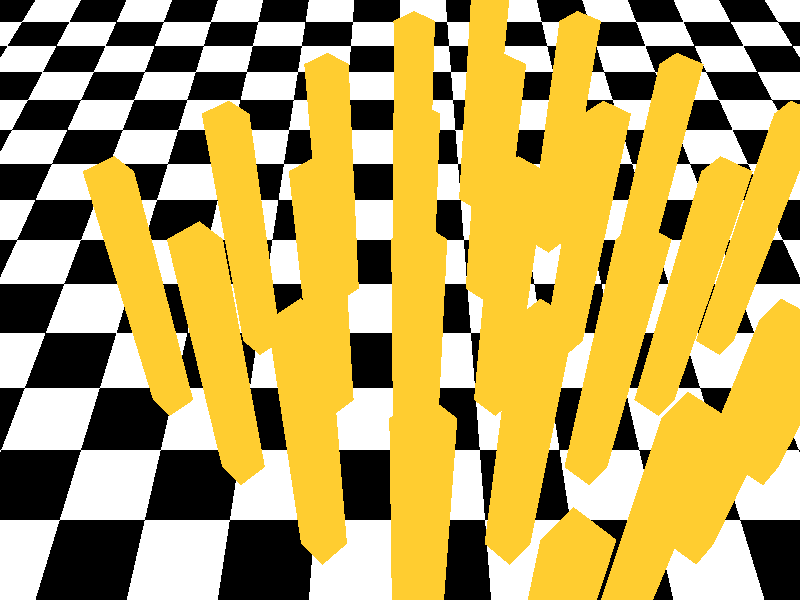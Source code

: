 // Persistence Of Vision raytracer version 3.5 sample file.
// File by Dan Farmer
// updated for compatibility with POV-Ray v3.5 by Ken Tyler on 08-26-01
//
// -w320 -h240
// -w800 -h600 +a0.3

global_settings { assumed_gamma 2.2 }

#include "colors.inc"

#declare Brown = color red 1 green 0.8 blue 0.2;

camera {
   location  <0, 25, -20>
   up y
   right x*1.33
   direction z*1.5
   look_at   <0, 5, 0>
}

#declare Orig_Fog = 1;
#declare Ground_Mist= 2;

fog{
    fog_type Ground_Mist
    fog_alt 10
    fog_offset 0
    distance 2
    color LightSteelBlue
    turbulence <0.05, 0.05, 0.05>
    omega 0.25
    lambda 2.5
    octaves 6
}
light_source { <100,300,-100> color White}

plane{
  y, -3
  pigment{ checker color White color Black}
  finish{diffuse 1}
  scale<3,1,3>
}

//sphere{<0,0,0> 1000 pigment{color Black}}
background { color Black }

#declare dd = 4;
#declare dd2 = 4;

#declare pole =   box { <-0.5, 0, -0.5> <0.5, 10, 0.5>
                  //cylinder{<0,-3,0>,<0,10,0>,0.7
                   pigment{color Brown}
                   finish{diffuse 2}
                }

#declare row = union{
                 object{pole}
                 object{pole translate<dd,0,0>}
                 object{pole translate<dd*2,0,0>}
                 object{pole translate<dd*3,0,0>}
                 object{pole translate<dd*4,0,0>}
                }

#declare poles = union{
                   object{row}
                   object{row translate<0,0,dd2>}
                   object{row translate<0,0,dd2*2>}
                   object{row translate<0,0,dd2*3>}
                   object{row translate<0,0,dd2*4>}
                 }

object{poles rotate y*45 translate<-2*dd,0,0>}
